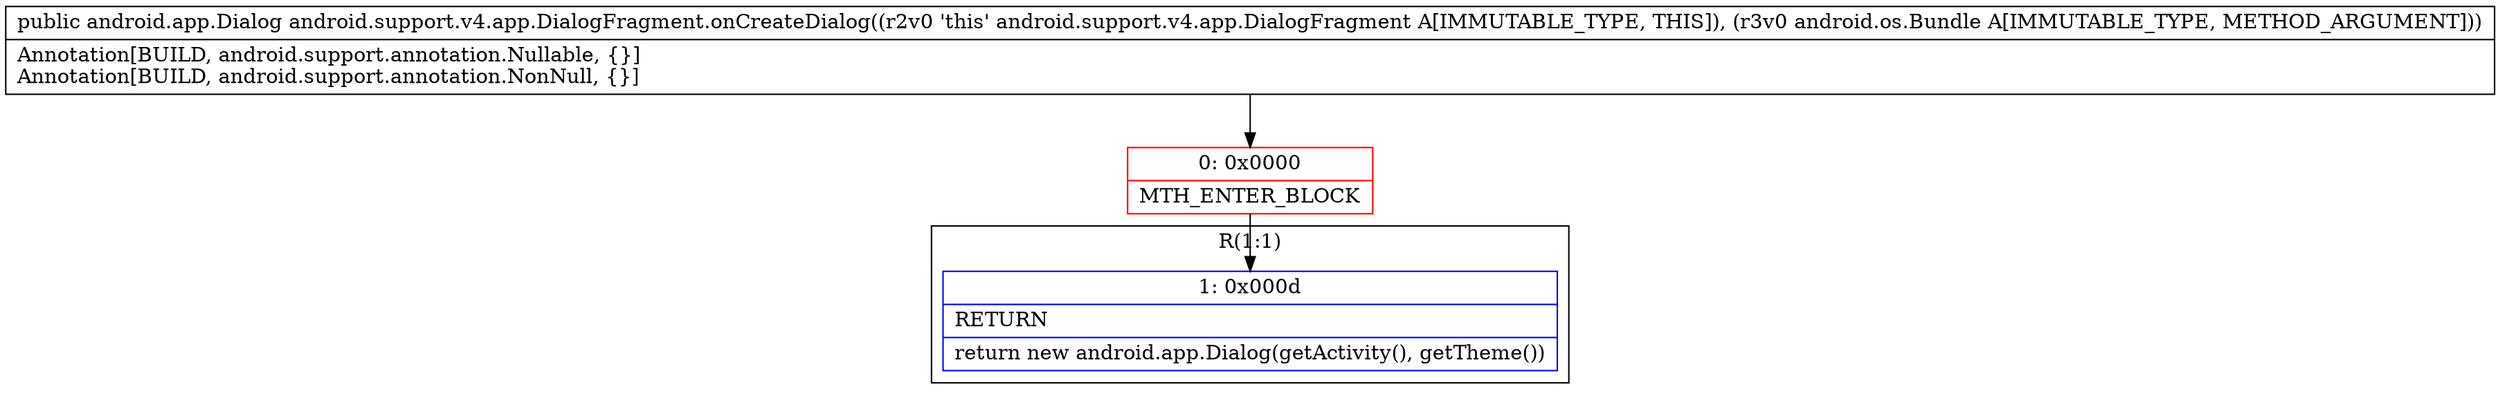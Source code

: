 digraph "CFG forandroid.support.v4.app.DialogFragment.onCreateDialog(Landroid\/os\/Bundle;)Landroid\/app\/Dialog;" {
subgraph cluster_Region_1841865871 {
label = "R(1:1)";
node [shape=record,color=blue];
Node_1 [shape=record,label="{1\:\ 0x000d|RETURN\l|return new android.app.Dialog(getActivity(), getTheme())\l}"];
}
Node_0 [shape=record,color=red,label="{0\:\ 0x0000|MTH_ENTER_BLOCK\l}"];
MethodNode[shape=record,label="{public android.app.Dialog android.support.v4.app.DialogFragment.onCreateDialog((r2v0 'this' android.support.v4.app.DialogFragment A[IMMUTABLE_TYPE, THIS]), (r3v0 android.os.Bundle A[IMMUTABLE_TYPE, METHOD_ARGUMENT]))  | Annotation[BUILD, android.support.annotation.Nullable, \{\}]\lAnnotation[BUILD, android.support.annotation.NonNull, \{\}]\l}"];
MethodNode -> Node_0;
Node_0 -> Node_1;
}

